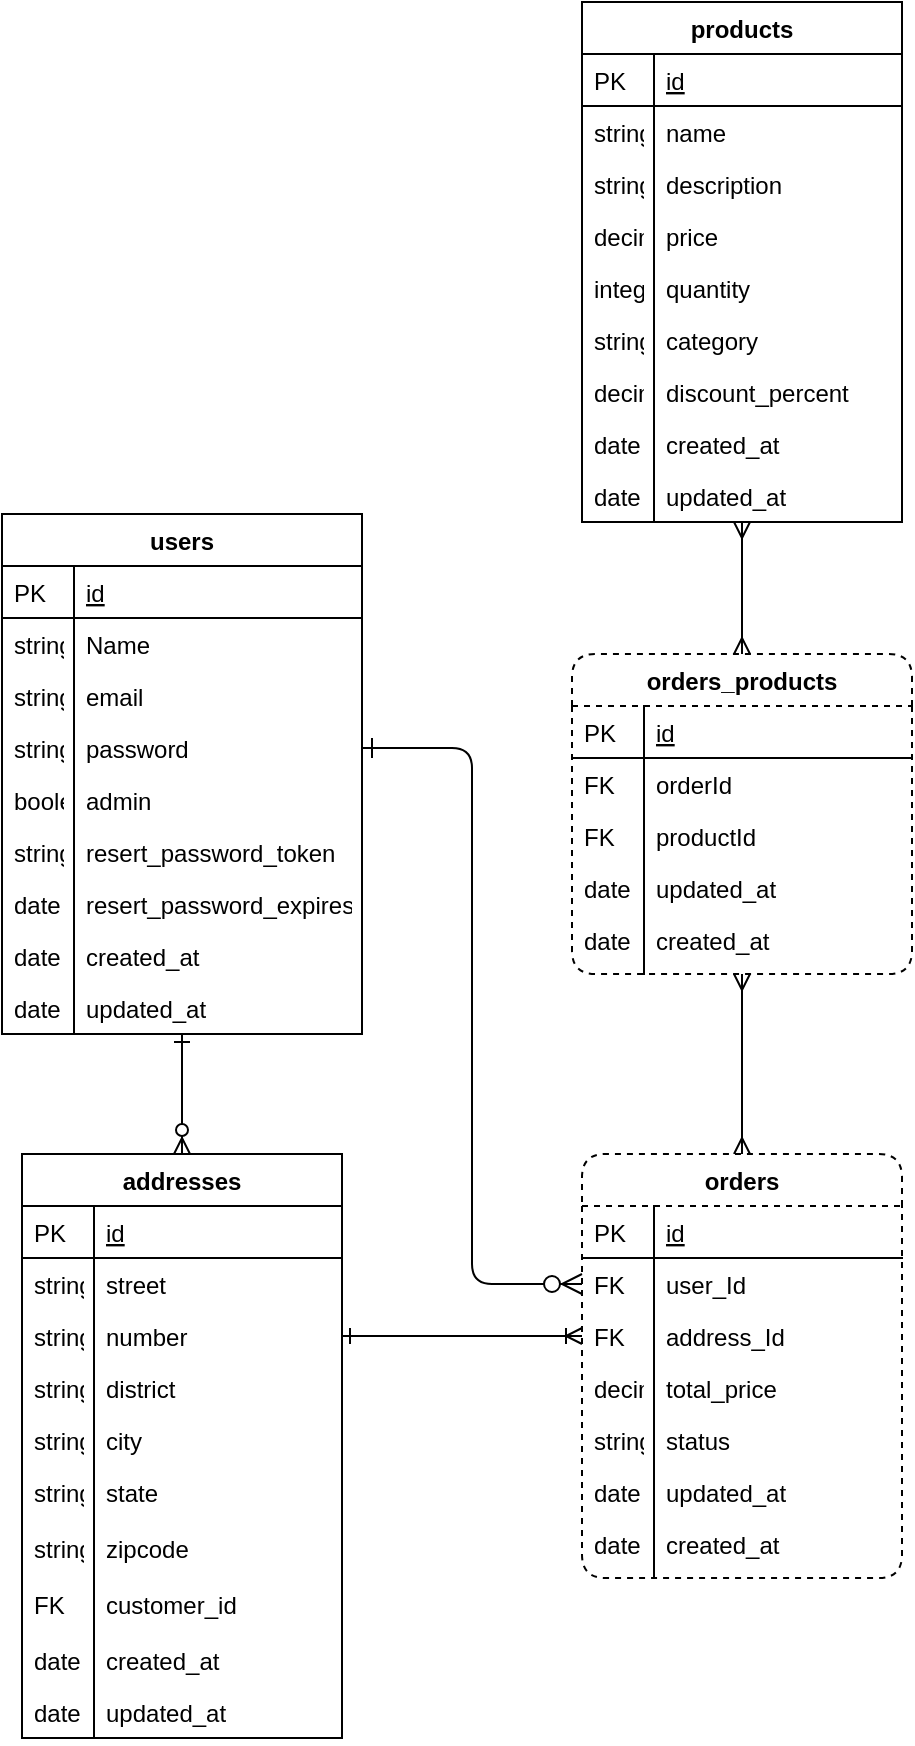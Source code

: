 <mxfile version="13.0.9" type="device"><diagram id="C5RBs43oDa-KdzZeNtuy" name="Page-1"><mxGraphModel dx="1350" dy="774" grid="1" gridSize="10" guides="1" tooltips="1" connect="1" arrows="1" fold="1" page="1" pageScale="1" pageWidth="827" pageHeight="1169" math="0" shadow="0"><root><mxCell id="WIyWlLk6GJQsqaUBKTNV-0"/><mxCell id="WIyWlLk6GJQsqaUBKTNV-1" parent="WIyWlLk6GJQsqaUBKTNV-0"/><mxCell id="TfKeMrG2QpZkxlR4IJaf-5" value="" style="edgeStyle=orthogonalEdgeStyle;rounded=0;orthogonalLoop=1;jettySize=auto;html=1;startArrow=ERone;startFill=0;endArrow=ERzeroToMany;endFill=1;" parent="WIyWlLk6GJQsqaUBKTNV-1" source="zkfFHV4jXpPFQw0GAbJ--51" target="TfKeMrG2QpZkxlR4IJaf-0" edge="1"><mxGeometry relative="1" as="geometry"/></mxCell><mxCell id="zkfFHV4jXpPFQw0GAbJ--63" value="" style="edgeStyle=orthogonalEdgeStyle;endArrow=ERzeroToMany;startArrow=ERone;shadow=0;strokeWidth=1;endSize=8;startSize=8;entryX=0;entryY=0.5;entryDx=0;entryDy=0;exitX=1;exitY=0.5;exitDx=0;exitDy=0;startFill=0;" parent="WIyWlLk6GJQsqaUBKTNV-1" source="TfKeMrG2QpZkxlR4IJaf-20" target="zkfFHV4jXpPFQw0GAbJ--59" edge="1"><mxGeometry width="100" height="100" relative="1" as="geometry"><mxPoint x="310" y="390" as="sourcePoint"/><mxPoint x="410" y="290" as="targetPoint"/></mxGeometry></mxCell><mxCell id="zkfFHV4jXpPFQw0GAbJ--51" value="users" style="swimlane;fontStyle=1;childLayout=stackLayout;horizontal=1;startSize=26;horizontalStack=0;resizeParent=1;resizeLast=0;collapsible=1;marginBottom=0;rounded=0;shadow=0;strokeWidth=1;" parent="WIyWlLk6GJQsqaUBKTNV-1" vertex="1"><mxGeometry x="60" y="310" width="180" height="260" as="geometry"><mxRectangle x="130" y="120" width="160" height="26" as="alternateBounds"/></mxGeometry></mxCell><mxCell id="zkfFHV4jXpPFQw0GAbJ--52" value="id" style="shape=partialRectangle;top=0;left=0;right=0;bottom=1;align=left;verticalAlign=top;fillColor=none;spacingLeft=40;spacingRight=4;overflow=hidden;rotatable=0;points=[[0,0.5],[1,0.5]];portConstraint=eastwest;dropTarget=0;rounded=0;shadow=0;strokeWidth=1;fontStyle=4" parent="zkfFHV4jXpPFQw0GAbJ--51" vertex="1"><mxGeometry y="26" width="180" height="26" as="geometry"/></mxCell><mxCell id="zkfFHV4jXpPFQw0GAbJ--53" value="PK" style="shape=partialRectangle;top=0;left=0;bottom=0;fillColor=none;align=left;verticalAlign=top;spacingLeft=4;spacingRight=4;overflow=hidden;rotatable=0;points=[];portConstraint=eastwest;part=1;" parent="zkfFHV4jXpPFQw0GAbJ--52" vertex="1" connectable="0"><mxGeometry width="36" height="26" as="geometry"/></mxCell><mxCell id="zkfFHV4jXpPFQw0GAbJ--54" value="Name" style="shape=partialRectangle;top=0;left=0;right=0;bottom=0;align=left;verticalAlign=top;fillColor=none;spacingLeft=40;spacingRight=4;overflow=hidden;rotatable=0;points=[[0,0.5],[1,0.5]];portConstraint=eastwest;dropTarget=0;rounded=0;shadow=0;strokeWidth=1;" parent="zkfFHV4jXpPFQw0GAbJ--51" vertex="1"><mxGeometry y="52" width="180" height="26" as="geometry"/></mxCell><mxCell id="zkfFHV4jXpPFQw0GAbJ--55" value="string" style="shape=partialRectangle;top=0;left=0;bottom=0;fillColor=none;align=left;verticalAlign=top;spacingLeft=4;spacingRight=4;overflow=hidden;rotatable=0;points=[];portConstraint=eastwest;part=1;" parent="zkfFHV4jXpPFQw0GAbJ--54" vertex="1" connectable="0"><mxGeometry width="36" height="26" as="geometry"/></mxCell><mxCell id="TfKeMrG2QpZkxlR4IJaf-18" value="email" style="shape=partialRectangle;top=0;left=0;right=0;bottom=0;align=left;verticalAlign=top;fillColor=none;spacingLeft=40;spacingRight=4;overflow=hidden;rotatable=0;points=[[0,0.5],[1,0.5]];portConstraint=eastwest;dropTarget=0;rounded=0;shadow=0;strokeWidth=1;" parent="zkfFHV4jXpPFQw0GAbJ--51" vertex="1"><mxGeometry y="78" width="180" height="26" as="geometry"/></mxCell><mxCell id="TfKeMrG2QpZkxlR4IJaf-19" value="string" style="shape=partialRectangle;top=0;left=0;bottom=0;fillColor=none;align=left;verticalAlign=top;spacingLeft=4;spacingRight=4;overflow=hidden;rotatable=0;points=[];portConstraint=eastwest;part=1;" parent="TfKeMrG2QpZkxlR4IJaf-18" vertex="1" connectable="0"><mxGeometry width="36" height="26" as="geometry"/></mxCell><mxCell id="TfKeMrG2QpZkxlR4IJaf-20" value="password" style="shape=partialRectangle;top=0;left=0;right=0;bottom=0;align=left;verticalAlign=top;fillColor=none;spacingLeft=40;spacingRight=4;overflow=hidden;rotatable=0;points=[[0,0.5],[1,0.5]];portConstraint=eastwest;dropTarget=0;rounded=0;shadow=0;strokeWidth=1;" parent="zkfFHV4jXpPFQw0GAbJ--51" vertex="1"><mxGeometry y="104" width="180" height="26" as="geometry"/></mxCell><mxCell id="TfKeMrG2QpZkxlR4IJaf-21" value="string" style="shape=partialRectangle;top=0;left=0;bottom=0;fillColor=none;align=left;verticalAlign=top;spacingLeft=4;spacingRight=4;overflow=hidden;rotatable=0;points=[];portConstraint=eastwest;part=1;" parent="TfKeMrG2QpZkxlR4IJaf-20" vertex="1" connectable="0"><mxGeometry width="36" height="26" as="geometry"/></mxCell><mxCell id="wisORQJm47s7Ja-QiWW5-0" value="admin" style="shape=partialRectangle;top=0;left=0;right=0;bottom=0;align=left;verticalAlign=top;fillColor=none;spacingLeft=40;spacingRight=4;overflow=hidden;rotatable=0;points=[[0,0.5],[1,0.5]];portConstraint=eastwest;dropTarget=0;rounded=0;shadow=0;strokeWidth=1;" parent="zkfFHV4jXpPFQw0GAbJ--51" vertex="1"><mxGeometry y="130" width="180" height="26" as="geometry"/></mxCell><mxCell id="wisORQJm47s7Ja-QiWW5-1" value="boolean" style="shape=partialRectangle;top=0;left=0;bottom=0;fillColor=none;align=left;verticalAlign=top;spacingLeft=4;spacingRight=4;overflow=hidden;rotatable=0;points=[];portConstraint=eastwest;part=1;" parent="wisORQJm47s7Ja-QiWW5-0" vertex="1" connectable="0"><mxGeometry width="36" height="26" as="geometry"/></mxCell><mxCell id="TfKeMrG2QpZkxlR4IJaf-112" value="resert_password_token" style="shape=partialRectangle;top=0;left=0;right=0;bottom=0;align=left;verticalAlign=top;fillColor=none;spacingLeft=40;spacingRight=4;overflow=hidden;rotatable=0;points=[[0,0.5],[1,0.5]];portConstraint=eastwest;dropTarget=0;rounded=0;shadow=0;strokeWidth=1;" parent="zkfFHV4jXpPFQw0GAbJ--51" vertex="1"><mxGeometry y="156" width="180" height="26" as="geometry"/></mxCell><mxCell id="TfKeMrG2QpZkxlR4IJaf-113" value="string" style="shape=partialRectangle;top=0;left=0;bottom=0;fillColor=none;align=left;verticalAlign=top;spacingLeft=4;spacingRight=4;overflow=hidden;rotatable=0;points=[];portConstraint=eastwest;part=1;" parent="TfKeMrG2QpZkxlR4IJaf-112" vertex="1" connectable="0"><mxGeometry width="36" height="26" as="geometry"/></mxCell><mxCell id="TfKeMrG2QpZkxlR4IJaf-117" value="resert_password_expires" style="shape=partialRectangle;top=0;left=0;right=0;bottom=0;align=left;verticalAlign=top;fillColor=none;spacingLeft=40;spacingRight=4;overflow=hidden;rotatable=0;points=[[0,0.5],[1,0.5]];portConstraint=eastwest;dropTarget=0;rounded=0;shadow=0;strokeWidth=1;" parent="zkfFHV4jXpPFQw0GAbJ--51" vertex="1"><mxGeometry y="182" width="180" height="26" as="geometry"/></mxCell><mxCell id="TfKeMrG2QpZkxlR4IJaf-118" value="date" style="shape=partialRectangle;top=0;left=0;bottom=0;fillColor=none;align=left;verticalAlign=top;spacingLeft=4;spacingRight=4;overflow=hidden;rotatable=0;points=[];portConstraint=eastwest;part=1;" parent="TfKeMrG2QpZkxlR4IJaf-117" vertex="1" connectable="0"><mxGeometry width="36" height="26" as="geometry"/></mxCell><mxCell id="TfKeMrG2QpZkxlR4IJaf-36" value="created_at" style="shape=partialRectangle;top=0;left=0;right=0;bottom=0;align=left;verticalAlign=top;fillColor=none;spacingLeft=40;spacingRight=4;overflow=hidden;rotatable=0;points=[[0,0.5],[1,0.5]];portConstraint=eastwest;dropTarget=0;rounded=0;shadow=0;strokeWidth=1;" parent="zkfFHV4jXpPFQw0GAbJ--51" vertex="1"><mxGeometry y="208" width="180" height="26" as="geometry"/></mxCell><mxCell id="TfKeMrG2QpZkxlR4IJaf-37" value="date" style="shape=partialRectangle;top=0;left=0;bottom=0;fillColor=none;align=left;verticalAlign=top;spacingLeft=4;spacingRight=4;overflow=hidden;rotatable=0;points=[];portConstraint=eastwest;part=1;" parent="TfKeMrG2QpZkxlR4IJaf-36" vertex="1" connectable="0"><mxGeometry width="36" height="26" as="geometry"/></mxCell><mxCell id="TfKeMrG2QpZkxlR4IJaf-38" value="updated_at" style="shape=partialRectangle;top=0;left=0;right=0;bottom=0;align=left;verticalAlign=top;fillColor=none;spacingLeft=40;spacingRight=4;overflow=hidden;rotatable=0;points=[[0,0.5],[1,0.5]];portConstraint=eastwest;dropTarget=0;rounded=0;shadow=0;strokeWidth=1;" parent="zkfFHV4jXpPFQw0GAbJ--51" vertex="1"><mxGeometry y="234" width="180" height="26" as="geometry"/></mxCell><mxCell id="TfKeMrG2QpZkxlR4IJaf-39" value="date" style="shape=partialRectangle;top=0;left=0;bottom=0;fillColor=none;align=left;verticalAlign=top;spacingLeft=4;spacingRight=4;overflow=hidden;rotatable=0;points=[];portConstraint=eastwest;part=1;" parent="TfKeMrG2QpZkxlR4IJaf-38" vertex="1" connectable="0"><mxGeometry width="36" height="26" as="geometry"/></mxCell><mxCell id="TfKeMrG2QpZkxlR4IJaf-134" style="edgeStyle=orthogonalEdgeStyle;rounded=0;orthogonalLoop=1;jettySize=auto;html=1;entryX=0.5;entryY=0;entryDx=0;entryDy=0;startArrow=ERmany;startFill=0;endArrow=ERmany;endFill=0;" parent="WIyWlLk6GJQsqaUBKTNV-1" source="TfKeMrG2QpZkxlR4IJaf-26" target="TfKeMrG2QpZkxlR4IJaf-121" edge="1"><mxGeometry relative="1" as="geometry"/></mxCell><mxCell id="TfKeMrG2QpZkxlR4IJaf-132" style="edgeStyle=orthogonalEdgeStyle;rounded=0;orthogonalLoop=1;jettySize=auto;html=1;entryX=0.5;entryY=0;entryDx=0;entryDy=0;startArrow=ERmany;startFill=0;endArrow=ERmany;endFill=0;" parent="WIyWlLk6GJQsqaUBKTNV-1" source="TfKeMrG2QpZkxlR4IJaf-121" target="zkfFHV4jXpPFQw0GAbJ--56" edge="1"><mxGeometry relative="1" as="geometry"/></mxCell><mxCell id="TfKeMrG2QpZkxlR4IJaf-0" value="addresses" style="swimlane;fontStyle=1;childLayout=stackLayout;horizontal=1;startSize=26;horizontalStack=0;resizeParent=1;resizeLast=0;collapsible=1;marginBottom=0;rounded=0;shadow=0;strokeWidth=1;" parent="WIyWlLk6GJQsqaUBKTNV-1" vertex="1"><mxGeometry x="70" y="630" width="160" height="292" as="geometry"><mxRectangle x="20" y="80" width="160" height="26" as="alternateBounds"/></mxGeometry></mxCell><mxCell id="TfKeMrG2QpZkxlR4IJaf-1" value="id" style="shape=partialRectangle;top=0;left=0;right=0;bottom=1;align=left;verticalAlign=top;fillColor=none;spacingLeft=40;spacingRight=4;overflow=hidden;rotatable=0;points=[[0,0.5],[1,0.5]];portConstraint=eastwest;dropTarget=0;rounded=0;shadow=0;strokeWidth=1;fontStyle=4" parent="TfKeMrG2QpZkxlR4IJaf-0" vertex="1"><mxGeometry y="26" width="160" height="26" as="geometry"/></mxCell><mxCell id="TfKeMrG2QpZkxlR4IJaf-2" value="PK" style="shape=partialRectangle;top=0;left=0;bottom=0;fillColor=none;align=left;verticalAlign=top;spacingLeft=4;spacingRight=4;overflow=hidden;rotatable=0;points=[];portConstraint=eastwest;part=1;" parent="TfKeMrG2QpZkxlR4IJaf-1" vertex="1" connectable="0"><mxGeometry width="36" height="26" as="geometry"/></mxCell><mxCell id="TfKeMrG2QpZkxlR4IJaf-3" value="street" style="shape=partialRectangle;top=0;left=0;right=0;bottom=0;align=left;verticalAlign=top;fillColor=none;spacingLeft=40;spacingRight=4;overflow=hidden;rotatable=0;points=[[0,0.5],[1,0.5]];portConstraint=eastwest;dropTarget=0;rounded=0;shadow=0;strokeWidth=1;" parent="TfKeMrG2QpZkxlR4IJaf-0" vertex="1"><mxGeometry y="52" width="160" height="26" as="geometry"/></mxCell><mxCell id="TfKeMrG2QpZkxlR4IJaf-4" value="string" style="shape=partialRectangle;top=0;left=0;bottom=0;fillColor=none;align=left;verticalAlign=top;spacingLeft=4;spacingRight=4;overflow=hidden;rotatable=0;points=[];portConstraint=eastwest;part=1;" parent="TfKeMrG2QpZkxlR4IJaf-3" vertex="1" connectable="0"><mxGeometry width="36" height="26" as="geometry"/></mxCell><mxCell id="TfKeMrG2QpZkxlR4IJaf-14" value="number" style="shape=partialRectangle;top=0;left=0;right=0;bottom=0;align=left;verticalAlign=top;fillColor=none;spacingLeft=40;spacingRight=4;overflow=hidden;rotatable=0;points=[[0,0.5],[1,0.5]];portConstraint=eastwest;dropTarget=0;rounded=0;shadow=0;strokeWidth=2;strokeColor=#000000;" parent="TfKeMrG2QpZkxlR4IJaf-0" vertex="1"><mxGeometry y="78" width="160" height="26" as="geometry"/></mxCell><mxCell id="TfKeMrG2QpZkxlR4IJaf-15" value="string" style="shape=partialRectangle;top=0;left=0;bottom=0;fillColor=none;align=left;verticalAlign=top;spacingLeft=4;spacingRight=4;overflow=hidden;rotatable=0;points=[];portConstraint=eastwest;part=1;" parent="TfKeMrG2QpZkxlR4IJaf-14" vertex="1" connectable="0"><mxGeometry width="36" height="26" as="geometry"/></mxCell><mxCell id="TfKeMrG2QpZkxlR4IJaf-6" value="district&#10;" style="shape=partialRectangle;top=0;left=0;right=0;bottom=0;align=left;verticalAlign=top;fillColor=none;spacingLeft=40;spacingRight=4;overflow=hidden;rotatable=0;points=[[0,0.5],[1,0.5]];portConstraint=eastwest;dropTarget=0;rounded=0;shadow=0;strokeWidth=2;strokeColor=#000000;" parent="TfKeMrG2QpZkxlR4IJaf-0" vertex="1"><mxGeometry y="104" width="160" height="26" as="geometry"/></mxCell><mxCell id="TfKeMrG2QpZkxlR4IJaf-7" value="string" style="shape=partialRectangle;top=0;left=0;bottom=0;fillColor=none;align=left;verticalAlign=top;spacingLeft=4;spacingRight=4;overflow=hidden;rotatable=0;points=[];portConstraint=eastwest;part=1;" parent="TfKeMrG2QpZkxlR4IJaf-6" vertex="1" connectable="0"><mxGeometry width="36" height="26" as="geometry"/></mxCell><mxCell id="TfKeMrG2QpZkxlR4IJaf-8" value="city" style="shape=partialRectangle;top=0;left=0;right=0;bottom=0;align=left;verticalAlign=top;fillColor=none;spacingLeft=40;spacingRight=4;overflow=hidden;rotatable=0;points=[[0,0.5],[1,0.5]];portConstraint=eastwest;dropTarget=0;rounded=0;shadow=0;strokeWidth=2;strokeColor=#000000;" parent="TfKeMrG2QpZkxlR4IJaf-0" vertex="1"><mxGeometry y="130" width="160" height="26" as="geometry"/></mxCell><mxCell id="TfKeMrG2QpZkxlR4IJaf-9" value="string" style="shape=partialRectangle;top=0;left=0;bottom=0;fillColor=none;align=left;verticalAlign=top;spacingLeft=4;spacingRight=4;overflow=hidden;rotatable=0;points=[];portConstraint=eastwest;part=1;" parent="TfKeMrG2QpZkxlR4IJaf-8" vertex="1" connectable="0"><mxGeometry width="36" height="26" as="geometry"/></mxCell><mxCell id="TfKeMrG2QpZkxlR4IJaf-12" value="state" style="shape=partialRectangle;top=0;left=0;right=0;bottom=0;align=left;verticalAlign=top;fillColor=none;spacingLeft=40;spacingRight=4;overflow=hidden;rotatable=0;points=[[0,0.5],[1,0.5]];portConstraint=eastwest;dropTarget=0;rounded=0;shadow=0;strokeWidth=2;strokeColor=#000000;" parent="TfKeMrG2QpZkxlR4IJaf-0" vertex="1"><mxGeometry y="156" width="160" height="28" as="geometry"/></mxCell><mxCell id="TfKeMrG2QpZkxlR4IJaf-13" value="string" style="shape=partialRectangle;top=0;left=0;bottom=0;fillColor=none;align=left;verticalAlign=top;spacingLeft=4;spacingRight=4;overflow=hidden;rotatable=0;points=[];portConstraint=eastwest;part=1;" parent="TfKeMrG2QpZkxlR4IJaf-12" vertex="1" connectable="0"><mxGeometry width="36" height="28" as="geometry"/></mxCell><mxCell id="TfKeMrG2QpZkxlR4IJaf-16" value="zipcode" style="shape=partialRectangle;top=0;left=0;right=0;bottom=0;align=left;verticalAlign=top;fillColor=none;spacingLeft=40;spacingRight=4;overflow=hidden;rotatable=0;points=[[0,0.5],[1,0.5]];portConstraint=eastwest;dropTarget=0;rounded=0;shadow=0;strokeWidth=2;strokeColor=#000000;" parent="TfKeMrG2QpZkxlR4IJaf-0" vertex="1"><mxGeometry y="184" width="160" height="28" as="geometry"/></mxCell><mxCell id="TfKeMrG2QpZkxlR4IJaf-17" value="string" style="shape=partialRectangle;top=0;left=0;bottom=0;fillColor=none;align=left;verticalAlign=top;spacingLeft=4;spacingRight=4;overflow=hidden;rotatable=0;points=[];portConstraint=eastwest;part=1;" parent="TfKeMrG2QpZkxlR4IJaf-16" vertex="1" connectable="0"><mxGeometry width="36" height="28" as="geometry"/></mxCell><mxCell id="TfKeMrG2QpZkxlR4IJaf-34" value="customer_id" style="shape=partialRectangle;top=0;left=0;right=0;bottom=0;align=left;verticalAlign=top;fillColor=none;spacingLeft=40;spacingRight=4;overflow=hidden;rotatable=0;points=[[0,0.5],[1,0.5]];portConstraint=eastwest;dropTarget=0;rounded=0;shadow=0;strokeWidth=2;strokeColor=#000000;" parent="TfKeMrG2QpZkxlR4IJaf-0" vertex="1"><mxGeometry y="212" width="160" height="28" as="geometry"/></mxCell><mxCell id="TfKeMrG2QpZkxlR4IJaf-35" value="FK" style="shape=partialRectangle;top=0;left=0;bottom=0;fillColor=none;align=left;verticalAlign=top;spacingLeft=4;spacingRight=4;overflow=hidden;rotatable=0;points=[];portConstraint=eastwest;part=1;" parent="TfKeMrG2QpZkxlR4IJaf-34" vertex="1" connectable="0"><mxGeometry width="36" height="28" as="geometry"/></mxCell><mxCell id="TfKeMrG2QpZkxlR4IJaf-40" value="created_at" style="shape=partialRectangle;top=0;left=0;right=0;bottom=0;align=left;verticalAlign=top;fillColor=none;spacingLeft=40;spacingRight=4;overflow=hidden;rotatable=0;points=[[0,0.5],[1,0.5]];portConstraint=eastwest;dropTarget=0;rounded=0;shadow=0;strokeWidth=1;" parent="TfKeMrG2QpZkxlR4IJaf-0" vertex="1"><mxGeometry y="240" width="160" height="26" as="geometry"/></mxCell><mxCell id="TfKeMrG2QpZkxlR4IJaf-41" value="date" style="shape=partialRectangle;top=0;left=0;bottom=0;fillColor=none;align=left;verticalAlign=top;spacingLeft=4;spacingRight=4;overflow=hidden;rotatable=0;points=[];portConstraint=eastwest;part=1;" parent="TfKeMrG2QpZkxlR4IJaf-40" vertex="1" connectable="0"><mxGeometry width="36" height="26" as="geometry"/></mxCell><mxCell id="TfKeMrG2QpZkxlR4IJaf-42" value="updated_at" style="shape=partialRectangle;top=0;left=0;right=0;bottom=0;align=left;verticalAlign=top;fillColor=none;spacingLeft=40;spacingRight=4;overflow=hidden;rotatable=0;points=[[0,0.5],[1,0.5]];portConstraint=eastwest;dropTarget=0;rounded=0;shadow=0;strokeWidth=1;" parent="TfKeMrG2QpZkxlR4IJaf-0" vertex="1"><mxGeometry y="266" width="160" height="26" as="geometry"/></mxCell><mxCell id="TfKeMrG2QpZkxlR4IJaf-43" value="date" style="shape=partialRectangle;top=0;left=0;bottom=0;fillColor=none;align=left;verticalAlign=top;spacingLeft=4;spacingRight=4;overflow=hidden;rotatable=0;points=[];portConstraint=eastwest;part=1;" parent="TfKeMrG2QpZkxlR4IJaf-42" vertex="1" connectable="0"><mxGeometry width="36" height="26" as="geometry"/></mxCell><mxCell id="TfKeMrG2QpZkxlR4IJaf-121" value="orders_products" style="swimlane;fontStyle=1;childLayout=stackLayout;horizontal=1;startSize=26;horizontalStack=0;resizeParent=1;resizeLast=0;collapsible=1;marginBottom=0;rounded=1;shadow=0;strokeWidth=1;swimlaneFillColor=none;gradientColor=none;swimlaneLine=1;strokeColor=#000000;dashed=1;" parent="WIyWlLk6GJQsqaUBKTNV-1" vertex="1"><mxGeometry x="345" y="380" width="170" height="160" as="geometry"><mxRectangle x="260" y="80" width="160" height="26" as="alternateBounds"/></mxGeometry></mxCell><mxCell id="TfKeMrG2QpZkxlR4IJaf-122" value="id" style="shape=partialRectangle;top=0;left=0;right=0;bottom=1;align=left;verticalAlign=top;fillColor=none;spacingLeft=40;spacingRight=4;overflow=hidden;rotatable=0;points=[[0,0.5],[1,0.5]];portConstraint=eastwest;dropTarget=0;rounded=0;shadow=0;strokeWidth=1;fontStyle=4" parent="TfKeMrG2QpZkxlR4IJaf-121" vertex="1"><mxGeometry y="26" width="170" height="26" as="geometry"/></mxCell><mxCell id="TfKeMrG2QpZkxlR4IJaf-123" value="PK" style="shape=partialRectangle;top=0;left=0;bottom=0;fillColor=none;align=left;verticalAlign=top;spacingLeft=4;spacingRight=4;overflow=hidden;rotatable=0;points=[];portConstraint=eastwest;part=1;" parent="TfKeMrG2QpZkxlR4IJaf-122" vertex="1" connectable="0"><mxGeometry width="36" height="26" as="geometry"/></mxCell><mxCell id="TfKeMrG2QpZkxlR4IJaf-124" value="orderId" style="shape=partialRectangle;top=0;left=0;right=0;bottom=0;align=left;verticalAlign=top;fillColor=none;spacingLeft=40;spacingRight=4;overflow=hidden;rotatable=0;points=[[0,0.5],[1,0.5]];portConstraint=eastwest;dropTarget=0;rounded=0;shadow=0;strokeWidth=1;" parent="TfKeMrG2QpZkxlR4IJaf-121" vertex="1"><mxGeometry y="52" width="170" height="26" as="geometry"/></mxCell><mxCell id="TfKeMrG2QpZkxlR4IJaf-125" value="FK" style="shape=partialRectangle;top=0;left=0;bottom=0;fillColor=none;align=left;verticalAlign=top;spacingLeft=4;spacingRight=4;overflow=hidden;rotatable=0;points=[];portConstraint=eastwest;part=1;" parent="TfKeMrG2QpZkxlR4IJaf-124" vertex="1" connectable="0"><mxGeometry width="36" height="26" as="geometry"/></mxCell><mxCell id="TfKeMrG2QpZkxlR4IJaf-126" value="productId" style="shape=partialRectangle;top=0;left=0;right=0;bottom=0;align=left;verticalAlign=top;fillColor=none;spacingLeft=40;spacingRight=4;overflow=hidden;rotatable=0;points=[[0,0.5],[1,0.5]];portConstraint=eastwest;dropTarget=0;rounded=0;shadow=0;strokeWidth=1;" parent="TfKeMrG2QpZkxlR4IJaf-121" vertex="1"><mxGeometry y="78" width="170" height="26" as="geometry"/></mxCell><mxCell id="TfKeMrG2QpZkxlR4IJaf-127" value="FK" style="shape=partialRectangle;top=0;left=0;bottom=0;fillColor=none;align=left;verticalAlign=top;spacingLeft=4;spacingRight=4;overflow=hidden;rotatable=0;points=[];portConstraint=eastwest;part=1;" parent="TfKeMrG2QpZkxlR4IJaf-126" vertex="1" connectable="0"><mxGeometry width="36" height="26" as="geometry"/></mxCell><mxCell id="TfKeMrG2QpZkxlR4IJaf-128" value="updated_at" style="shape=partialRectangle;top=0;left=0;right=0;bottom=0;align=left;verticalAlign=top;fillColor=none;spacingLeft=40;spacingRight=4;overflow=hidden;rotatable=0;points=[[0,0.5],[1,0.5]];portConstraint=eastwest;dropTarget=0;rounded=0;shadow=0;strokeWidth=1;" parent="TfKeMrG2QpZkxlR4IJaf-121" vertex="1"><mxGeometry y="104" width="170" height="26" as="geometry"/></mxCell><mxCell id="TfKeMrG2QpZkxlR4IJaf-129" value="date" style="shape=partialRectangle;top=0;left=0;bottom=0;fillColor=none;align=left;verticalAlign=top;spacingLeft=4;spacingRight=4;overflow=hidden;rotatable=0;points=[];portConstraint=eastwest;part=1;" parent="TfKeMrG2QpZkxlR4IJaf-128" vertex="1" connectable="0"><mxGeometry width="36" height="26" as="geometry"/></mxCell><mxCell id="TfKeMrG2QpZkxlR4IJaf-130" value="created_at" style="shape=partialRectangle;top=0;left=0;right=0;bottom=0;align=left;verticalAlign=top;fillColor=none;spacingLeft=40;spacingRight=4;overflow=hidden;rotatable=0;points=[[0,0.5],[1,0.5]];portConstraint=eastwest;dropTarget=0;rounded=0;shadow=0;strokeWidth=1;" parent="TfKeMrG2QpZkxlR4IJaf-121" vertex="1"><mxGeometry y="130" width="170" height="30" as="geometry"/></mxCell><mxCell id="TfKeMrG2QpZkxlR4IJaf-131" value="date" style="shape=partialRectangle;top=0;left=0;bottom=0;fillColor=none;align=left;verticalAlign=top;spacingLeft=4;spacingRight=4;overflow=hidden;rotatable=0;points=[];portConstraint=eastwest;part=1;" parent="TfKeMrG2QpZkxlR4IJaf-130" vertex="1" connectable="0"><mxGeometry width="36" height="30" as="geometry"/></mxCell><mxCell id="TfKeMrG2QpZkxlR4IJaf-26" value="products" style="swimlane;fontStyle=1;childLayout=stackLayout;horizontal=1;startSize=26;horizontalStack=0;resizeParent=1;resizeLast=0;collapsible=1;marginBottom=0;rounded=0;shadow=0;strokeWidth=1;glass=0;swimlaneLine=1;comic=0;gradientColor=none;swimlaneFillColor=none;" parent="WIyWlLk6GJQsqaUBKTNV-1" vertex="1"><mxGeometry x="350" y="54" width="160" height="260" as="geometry"><mxRectangle x="260" y="80" width="160" height="26" as="alternateBounds"/></mxGeometry></mxCell><mxCell id="TfKeMrG2QpZkxlR4IJaf-27" value="id" style="shape=partialRectangle;top=0;left=0;right=0;bottom=1;align=left;verticalAlign=top;fillColor=none;spacingLeft=40;spacingRight=4;overflow=hidden;rotatable=0;points=[[0,0.5],[1,0.5]];portConstraint=eastwest;dropTarget=0;rounded=0;shadow=0;strokeWidth=1;fontStyle=4" parent="TfKeMrG2QpZkxlR4IJaf-26" vertex="1"><mxGeometry y="26" width="160" height="26" as="geometry"/></mxCell><mxCell id="TfKeMrG2QpZkxlR4IJaf-28" value="PK" style="shape=partialRectangle;top=0;left=0;bottom=0;fillColor=none;align=left;verticalAlign=top;spacingLeft=4;spacingRight=4;overflow=hidden;rotatable=0;points=[];portConstraint=eastwest;part=1;" parent="TfKeMrG2QpZkxlR4IJaf-27" vertex="1" connectable="0"><mxGeometry width="36" height="26" as="geometry"/></mxCell><mxCell id="TfKeMrG2QpZkxlR4IJaf-102" value="name" style="shape=partialRectangle;top=0;left=0;right=0;bottom=0;align=left;verticalAlign=top;fillColor=none;spacingLeft=40;spacingRight=4;overflow=hidden;rotatable=0;points=[[0,0.5],[1,0.5]];portConstraint=eastwest;dropTarget=0;rounded=0;shadow=0;strokeWidth=1;" parent="TfKeMrG2QpZkxlR4IJaf-26" vertex="1"><mxGeometry y="52" width="160" height="26" as="geometry"/></mxCell><mxCell id="TfKeMrG2QpZkxlR4IJaf-103" value="string" style="shape=partialRectangle;top=0;left=0;bottom=0;fillColor=none;align=left;verticalAlign=top;spacingLeft=4;spacingRight=4;overflow=hidden;rotatable=0;points=[];portConstraint=eastwest;part=1;" parent="TfKeMrG2QpZkxlR4IJaf-102" vertex="1" connectable="0"><mxGeometry width="36" height="26" as="geometry"/></mxCell><mxCell id="TfKeMrG2QpZkxlR4IJaf-104" value="description" style="shape=partialRectangle;top=0;left=0;right=0;bottom=0;align=left;verticalAlign=top;fillColor=none;spacingLeft=40;spacingRight=4;overflow=hidden;rotatable=0;points=[[0,0.5],[1,0.5]];portConstraint=eastwest;dropTarget=0;rounded=0;shadow=0;strokeWidth=1;" parent="TfKeMrG2QpZkxlR4IJaf-26" vertex="1"><mxGeometry y="78" width="160" height="26" as="geometry"/></mxCell><mxCell id="TfKeMrG2QpZkxlR4IJaf-105" value="string" style="shape=partialRectangle;top=0;left=0;bottom=0;fillColor=none;align=left;verticalAlign=top;spacingLeft=4;spacingRight=4;overflow=hidden;rotatable=0;points=[];portConstraint=eastwest;part=1;" parent="TfKeMrG2QpZkxlR4IJaf-104" vertex="1" connectable="0"><mxGeometry width="36" height="26" as="geometry"/></mxCell><mxCell id="TfKeMrG2QpZkxlR4IJaf-135" value="price" style="shape=partialRectangle;top=0;left=0;right=0;bottom=0;align=left;verticalAlign=top;fillColor=none;spacingLeft=40;spacingRight=4;overflow=hidden;rotatable=0;points=[[0,0.5],[1,0.5]];portConstraint=eastwest;dropTarget=0;rounded=0;shadow=0;strokeWidth=1;" parent="TfKeMrG2QpZkxlR4IJaf-26" vertex="1"><mxGeometry y="104" width="160" height="26" as="geometry"/></mxCell><mxCell id="TfKeMrG2QpZkxlR4IJaf-136" value="decimal" style="shape=partialRectangle;top=0;left=0;bottom=0;fillColor=none;align=left;verticalAlign=top;spacingLeft=4;spacingRight=4;overflow=hidden;rotatable=0;points=[];portConstraint=eastwest;part=1;" parent="TfKeMrG2QpZkxlR4IJaf-135" vertex="1" connectable="0"><mxGeometry width="36" height="26" as="geometry"/></mxCell><mxCell id="TfKeMrG2QpZkxlR4IJaf-108" value="quantity" style="shape=partialRectangle;top=0;left=0;right=0;bottom=0;align=left;verticalAlign=top;fillColor=none;spacingLeft=40;spacingRight=4;overflow=hidden;rotatable=0;points=[[0,0.5],[1,0.5]];portConstraint=eastwest;dropTarget=0;rounded=0;shadow=0;strokeWidth=1;" parent="TfKeMrG2QpZkxlR4IJaf-26" vertex="1"><mxGeometry y="130" width="160" height="26" as="geometry"/></mxCell><mxCell id="TfKeMrG2QpZkxlR4IJaf-109" value="integer" style="shape=partialRectangle;top=0;left=0;bottom=0;fillColor=none;align=left;verticalAlign=top;spacingLeft=4;spacingRight=4;overflow=hidden;rotatable=0;points=[];portConstraint=eastwest;part=1;" parent="TfKeMrG2QpZkxlR4IJaf-108" vertex="1" connectable="0"><mxGeometry width="36" height="26" as="geometry"/></mxCell><mxCell id="TfKeMrG2QpZkxlR4IJaf-106" value="category" style="shape=partialRectangle;top=0;left=0;right=0;bottom=0;align=left;verticalAlign=top;fillColor=none;spacingLeft=40;spacingRight=4;overflow=hidden;rotatable=0;points=[[0,0.5],[1,0.5]];portConstraint=eastwest;dropTarget=0;rounded=0;shadow=0;strokeWidth=1;" parent="TfKeMrG2QpZkxlR4IJaf-26" vertex="1"><mxGeometry y="156" width="160" height="26" as="geometry"/></mxCell><mxCell id="TfKeMrG2QpZkxlR4IJaf-107" value="string" style="shape=partialRectangle;top=0;left=0;bottom=0;fillColor=none;align=left;verticalAlign=top;spacingLeft=4;spacingRight=4;overflow=hidden;rotatable=0;points=[];portConstraint=eastwest;part=1;" parent="TfKeMrG2QpZkxlR4IJaf-106" vertex="1" connectable="0"><mxGeometry width="36" height="26" as="geometry"/></mxCell><mxCell id="TfKeMrG2QpZkxlR4IJaf-110" value="discount_percent" style="shape=partialRectangle;top=0;left=0;right=0;bottom=0;align=left;verticalAlign=top;fillColor=none;spacingLeft=40;spacingRight=4;overflow=hidden;rotatable=0;points=[[0,0.5],[1,0.5]];portConstraint=eastwest;dropTarget=0;rounded=0;shadow=0;strokeWidth=1;" parent="TfKeMrG2QpZkxlR4IJaf-26" vertex="1"><mxGeometry y="182" width="160" height="26" as="geometry"/></mxCell><mxCell id="TfKeMrG2QpZkxlR4IJaf-111" value="decimal" style="shape=partialRectangle;top=0;left=0;bottom=0;fillColor=none;align=left;verticalAlign=top;spacingLeft=4;spacingRight=4;overflow=hidden;rotatable=0;points=[];portConstraint=eastwest;part=1;" parent="TfKeMrG2QpZkxlR4IJaf-110" vertex="1" connectable="0"><mxGeometry width="36" height="26" as="geometry"/></mxCell><mxCell id="TfKeMrG2QpZkxlR4IJaf-100" value="created_at" style="shape=partialRectangle;top=0;left=0;right=0;bottom=0;align=left;verticalAlign=top;fillColor=none;spacingLeft=40;spacingRight=4;overflow=hidden;rotatable=0;points=[[0,0.5],[1,0.5]];portConstraint=eastwest;dropTarget=0;rounded=0;shadow=0;strokeWidth=1;" parent="TfKeMrG2QpZkxlR4IJaf-26" vertex="1"><mxGeometry y="208" width="160" height="26" as="geometry"/></mxCell><mxCell id="TfKeMrG2QpZkxlR4IJaf-101" value="date" style="shape=partialRectangle;top=0;left=0;bottom=0;fillColor=none;align=left;verticalAlign=top;spacingLeft=4;spacingRight=4;overflow=hidden;rotatable=0;points=[];portConstraint=eastwest;part=1;" parent="TfKeMrG2QpZkxlR4IJaf-100" vertex="1" connectable="0"><mxGeometry width="36" height="26" as="geometry"/></mxCell><mxCell id="TfKeMrG2QpZkxlR4IJaf-98" value="updated_at" style="shape=partialRectangle;top=0;left=0;right=0;bottom=0;align=left;verticalAlign=top;fillColor=none;spacingLeft=40;spacingRight=4;overflow=hidden;rotatable=0;points=[[0,0.5],[1,0.5]];portConstraint=eastwest;dropTarget=0;rounded=0;shadow=0;strokeWidth=1;" parent="TfKeMrG2QpZkxlR4IJaf-26" vertex="1"><mxGeometry y="234" width="160" height="26" as="geometry"/></mxCell><mxCell id="TfKeMrG2QpZkxlR4IJaf-99" value="date" style="shape=partialRectangle;top=0;left=0;bottom=0;fillColor=none;align=left;verticalAlign=top;spacingLeft=4;spacingRight=4;overflow=hidden;rotatable=0;points=[];portConstraint=eastwest;part=1;" parent="TfKeMrG2QpZkxlR4IJaf-98" vertex="1" connectable="0"><mxGeometry width="36" height="26" as="geometry"/></mxCell><mxCell id="6NQh6AL4TcnxBAuHjR8--5" style="edgeStyle=orthogonalEdgeStyle;rounded=0;orthogonalLoop=1;jettySize=auto;html=1;entryX=0;entryY=0.5;entryDx=0;entryDy=0;startArrow=ERone;startFill=0;endArrow=ERoneToMany;endFill=0;exitX=1;exitY=0.5;exitDx=0;exitDy=0;" edge="1" parent="WIyWlLk6GJQsqaUBKTNV-1" source="TfKeMrG2QpZkxlR4IJaf-14" target="6NQh6AL4TcnxBAuHjR8--2"><mxGeometry relative="1" as="geometry"/></mxCell><mxCell id="zkfFHV4jXpPFQw0GAbJ--56" value="orders" style="swimlane;fontStyle=1;childLayout=stackLayout;horizontal=1;startSize=26;horizontalStack=0;resizeParent=1;resizeLast=0;collapsible=1;marginBottom=0;rounded=1;shadow=0;strokeWidth=1;swimlaneFillColor=none;gradientColor=none;swimlaneLine=1;strokeColor=#000000;dashed=1;" parent="WIyWlLk6GJQsqaUBKTNV-1" vertex="1"><mxGeometry x="350" y="630" width="160" height="212" as="geometry"><mxRectangle x="260" y="80" width="160" height="26" as="alternateBounds"/></mxGeometry></mxCell><mxCell id="zkfFHV4jXpPFQw0GAbJ--57" value="id" style="shape=partialRectangle;top=0;left=0;right=0;bottom=1;align=left;verticalAlign=top;fillColor=none;spacingLeft=40;spacingRight=4;overflow=hidden;rotatable=0;points=[[0,0.5],[1,0.5]];portConstraint=eastwest;dropTarget=0;rounded=0;shadow=0;strokeWidth=1;fontStyle=4" parent="zkfFHV4jXpPFQw0GAbJ--56" vertex="1"><mxGeometry y="26" width="160" height="26" as="geometry"/></mxCell><mxCell id="zkfFHV4jXpPFQw0GAbJ--58" value="PK" style="shape=partialRectangle;top=0;left=0;bottom=0;fillColor=none;align=left;verticalAlign=top;spacingLeft=4;spacingRight=4;overflow=hidden;rotatable=0;points=[];portConstraint=eastwest;part=1;" parent="zkfFHV4jXpPFQw0GAbJ--57" vertex="1" connectable="0"><mxGeometry width="36" height="26" as="geometry"/></mxCell><mxCell id="zkfFHV4jXpPFQw0GAbJ--59" value="user_Id" style="shape=partialRectangle;top=0;left=0;right=0;bottom=0;align=left;verticalAlign=top;fillColor=none;spacingLeft=40;spacingRight=4;overflow=hidden;rotatable=0;points=[[0,0.5],[1,0.5]];portConstraint=eastwest;dropTarget=0;rounded=0;shadow=0;strokeWidth=1;" parent="zkfFHV4jXpPFQw0GAbJ--56" vertex="1"><mxGeometry y="52" width="160" height="26" as="geometry"/></mxCell><mxCell id="zkfFHV4jXpPFQw0GAbJ--60" value="FK" style="shape=partialRectangle;top=0;left=0;bottom=0;fillColor=none;align=left;verticalAlign=top;spacingLeft=4;spacingRight=4;overflow=hidden;rotatable=0;points=[];portConstraint=eastwest;part=1;" parent="zkfFHV4jXpPFQw0GAbJ--59" vertex="1" connectable="0"><mxGeometry width="36" height="26" as="geometry"/></mxCell><mxCell id="6NQh6AL4TcnxBAuHjR8--2" value="address_Id" style="shape=partialRectangle;top=0;left=0;right=0;bottom=0;align=left;verticalAlign=top;fillColor=none;spacingLeft=40;spacingRight=4;overflow=hidden;rotatable=0;points=[[0,0.5],[1,0.5]];portConstraint=eastwest;dropTarget=0;rounded=0;shadow=0;strokeWidth=1;" vertex="1" parent="zkfFHV4jXpPFQw0GAbJ--56"><mxGeometry y="78" width="160" height="26" as="geometry"/></mxCell><mxCell id="6NQh6AL4TcnxBAuHjR8--3" value="FK" style="shape=partialRectangle;top=0;left=0;bottom=0;fillColor=none;align=left;verticalAlign=top;spacingLeft=4;spacingRight=4;overflow=hidden;rotatable=0;points=[];portConstraint=eastwest;part=1;" vertex="1" connectable="0" parent="6NQh6AL4TcnxBAuHjR8--2"><mxGeometry width="36" height="26" as="geometry"/></mxCell><mxCell id="TfKeMrG2QpZkxlR4IJaf-140" value="total_price" style="shape=partialRectangle;top=0;left=0;right=0;bottom=0;align=left;verticalAlign=top;fillColor=none;spacingLeft=40;spacingRight=4;overflow=hidden;rotatable=0;points=[[0,0.5],[1,0.5]];portConstraint=eastwest;dropTarget=0;rounded=0;shadow=0;strokeWidth=1;" parent="zkfFHV4jXpPFQw0GAbJ--56" vertex="1"><mxGeometry y="104" width="160" height="26" as="geometry"/></mxCell><mxCell id="TfKeMrG2QpZkxlR4IJaf-141" value="decimal" style="shape=partialRectangle;top=0;left=0;bottom=0;fillColor=none;align=left;verticalAlign=top;spacingLeft=4;spacingRight=4;overflow=hidden;rotatable=0;points=[];portConstraint=eastwest;part=1;" parent="TfKeMrG2QpZkxlR4IJaf-140" vertex="1" connectable="0"><mxGeometry width="36" height="26" as="geometry"/></mxCell><mxCell id="TfKeMrG2QpZkxlR4IJaf-119" value="status" style="shape=partialRectangle;top=0;left=0;right=0;bottom=0;align=left;verticalAlign=top;fillColor=none;spacingLeft=40;spacingRight=4;overflow=hidden;rotatable=0;points=[[0,0.5],[1,0.5]];portConstraint=eastwest;dropTarget=0;rounded=0;shadow=0;strokeWidth=1;" parent="zkfFHV4jXpPFQw0GAbJ--56" vertex="1"><mxGeometry y="130" width="160" height="26" as="geometry"/></mxCell><mxCell id="TfKeMrG2QpZkxlR4IJaf-120" value="string" style="shape=partialRectangle;top=0;left=0;bottom=0;fillColor=none;align=left;verticalAlign=top;spacingLeft=4;spacingRight=4;overflow=hidden;rotatable=0;points=[];portConstraint=eastwest;part=1;" parent="TfKeMrG2QpZkxlR4IJaf-119" vertex="1" connectable="0"><mxGeometry width="36" height="26" as="geometry"/></mxCell><mxCell id="TfKeMrG2QpZkxlR4IJaf-46" value="updated_at" style="shape=partialRectangle;top=0;left=0;right=0;bottom=0;align=left;verticalAlign=top;fillColor=none;spacingLeft=40;spacingRight=4;overflow=hidden;rotatable=0;points=[[0,0.5],[1,0.5]];portConstraint=eastwest;dropTarget=0;rounded=0;shadow=0;strokeWidth=1;" parent="zkfFHV4jXpPFQw0GAbJ--56" vertex="1"><mxGeometry y="156" width="160" height="26" as="geometry"/></mxCell><mxCell id="TfKeMrG2QpZkxlR4IJaf-47" value="date" style="shape=partialRectangle;top=0;left=0;bottom=0;fillColor=none;align=left;verticalAlign=top;spacingLeft=4;spacingRight=4;overflow=hidden;rotatable=0;points=[];portConstraint=eastwest;part=1;" parent="TfKeMrG2QpZkxlR4IJaf-46" vertex="1" connectable="0"><mxGeometry width="36" height="26" as="geometry"/></mxCell><mxCell id="TfKeMrG2QpZkxlR4IJaf-44" value="created_at" style="shape=partialRectangle;top=0;left=0;right=0;bottom=0;align=left;verticalAlign=top;fillColor=none;spacingLeft=40;spacingRight=4;overflow=hidden;rotatable=0;points=[[0,0.5],[1,0.5]];portConstraint=eastwest;dropTarget=0;rounded=0;shadow=0;strokeWidth=1;" parent="zkfFHV4jXpPFQw0GAbJ--56" vertex="1"><mxGeometry y="182" width="160" height="30" as="geometry"/></mxCell><mxCell id="TfKeMrG2QpZkxlR4IJaf-45" value="date" style="shape=partialRectangle;top=0;left=0;bottom=0;fillColor=none;align=left;verticalAlign=top;spacingLeft=4;spacingRight=4;overflow=hidden;rotatable=0;points=[];portConstraint=eastwest;part=1;" parent="TfKeMrG2QpZkxlR4IJaf-44" vertex="1" connectable="0"><mxGeometry width="36" height="30" as="geometry"/></mxCell></root></mxGraphModel></diagram></mxfile>